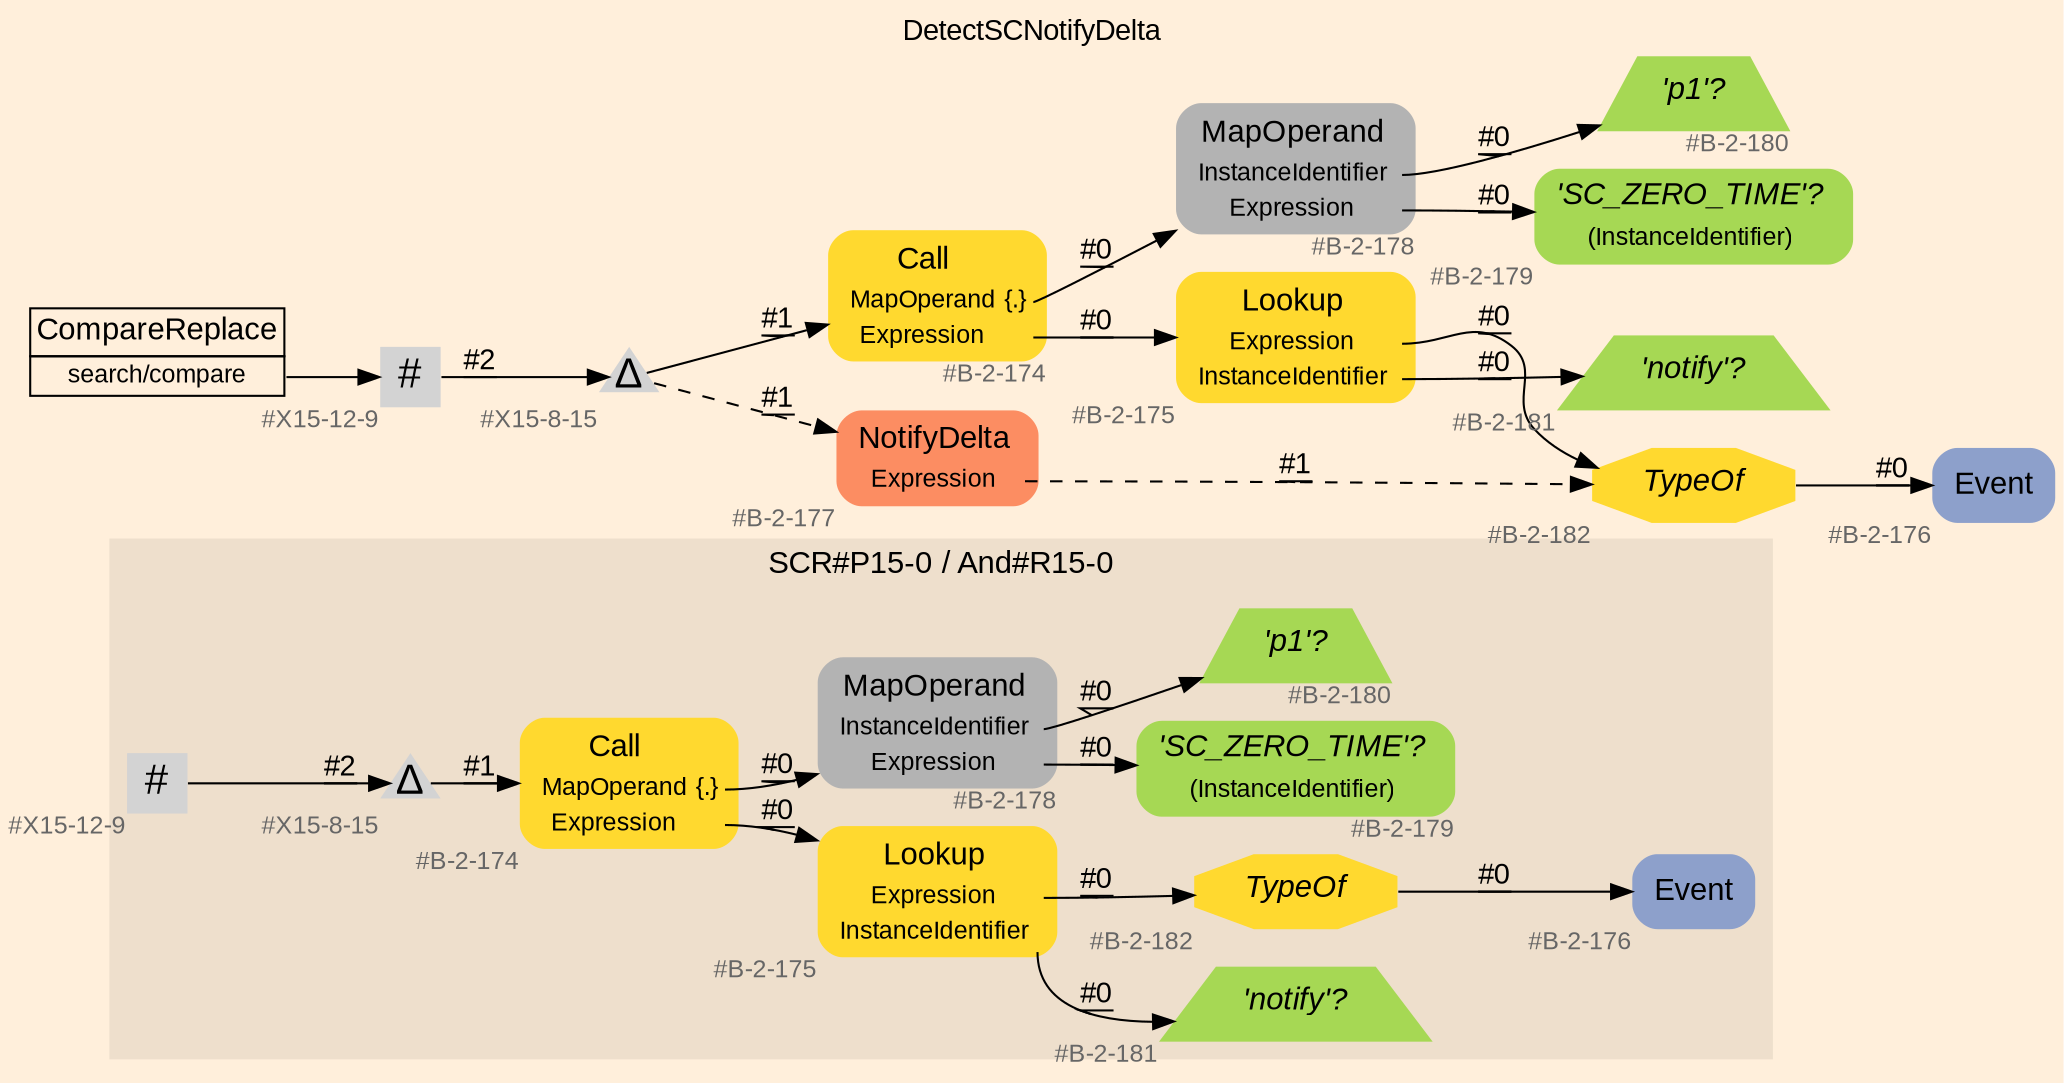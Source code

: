 digraph "DetectSCNotifyDelta" {
label = "DetectSCNotifyDelta"
labelloc = t
graph [
    rankdir = "LR"
    ranksep = 0.3
    bgcolor = antiquewhite1
    color = black
    fontcolor = black
    fontname = "Arial"
];
node [
    fontname = "Arial"
];
edge [
    fontname = "Arial"
];

// -------------------- figure And#R15-0 --------------------
// -------- region And#R15-0 ----------
subgraph "clusterAnd#R15-0" {
    label = "SCR#P15-0 / And#R15-0"
    style = "filled"
    color = antiquewhite2
    fontsize = "15"
    // -------- block And#R15-0/#B-2-180 ----------
    "And#R15-0/#B-2-180" [
        fillcolor = "/set28/5"
        xlabel = "#B-2-180"
        fontsize = "12"
        fontcolor = grey40
        shape = "trapezium"
        label = <<FONT COLOR="black" POINT-SIZE="15"><I>'p1'?</I></FONT>>
        style = "filled"
        penwidth = 0.0
    ];
    
    // -------- block And#R15-0/#B-2-181 ----------
    "And#R15-0/#B-2-181" [
        fillcolor = "/set28/5"
        xlabel = "#B-2-181"
        fontsize = "12"
        fontcolor = grey40
        shape = "trapezium"
        label = <<FONT COLOR="black" POINT-SIZE="15"><I>'notify'?</I></FONT>>
        style = "filled"
        penwidth = 0.0
    ];
    
    // -------- block And#R15-0/#B-2-178 ----------
    "And#R15-0/#B-2-178" [
        fillcolor = "/set28/8"
        xlabel = "#B-2-178"
        fontsize = "12"
        fontcolor = grey40
        shape = "plaintext"
        label = <<TABLE BORDER="0" CELLBORDER="0" CELLSPACING="0">
         <TR><TD><FONT COLOR="black" POINT-SIZE="15">MapOperand</FONT></TD></TR>
         <TR><TD><FONT COLOR="black" POINT-SIZE="12">InstanceIdentifier</FONT></TD><TD PORT="port0"></TD></TR>
         <TR><TD><FONT COLOR="black" POINT-SIZE="12">Expression</FONT></TD><TD PORT="port1"></TD></TR>
        </TABLE>>
        style = "rounded,filled"
    ];
    
    // -------- block And#R15-0/#B-2-174 ----------
    "And#R15-0/#B-2-174" [
        fillcolor = "/set28/6"
        xlabel = "#B-2-174"
        fontsize = "12"
        fontcolor = grey40
        shape = "plaintext"
        label = <<TABLE BORDER="0" CELLBORDER="0" CELLSPACING="0">
         <TR><TD><FONT COLOR="black" POINT-SIZE="15">Call</FONT></TD></TR>
         <TR><TD><FONT COLOR="black" POINT-SIZE="12">MapOperand</FONT></TD><TD PORT="port0"><FONT COLOR="black" POINT-SIZE="12">{.}</FONT></TD></TR>
         <TR><TD><FONT COLOR="black" POINT-SIZE="12">Expression</FONT></TD><TD PORT="port1"></TD></TR>
        </TABLE>>
        style = "rounded,filled"
    ];
    
    // -------- block And#R15-0/#B-2-182 ----------
    "And#R15-0/#B-2-182" [
        fillcolor = "/set28/6"
        xlabel = "#B-2-182"
        fontsize = "12"
        fontcolor = grey40
        shape = "octagon"
        label = <<FONT COLOR="black" POINT-SIZE="15"><I>TypeOf</I></FONT>>
        style = "filled"
        penwidth = 0.0
    ];
    
    // -------- block And#R15-0/#X15-12-9 ----------
    "And#R15-0/#X15-12-9" [
        xlabel = "#X15-12-9"
        fontsize = "12"
        fontcolor = grey40
        shape = "square"
        label = <<FONT COLOR="black" POINT-SIZE="20">#</FONT>>
        style = "filled"
        penwidth = 0.0
        fixedsize = true
        width = 0.4
        height = 0.4
    ];
    
    // -------- block And#R15-0/#X15-8-15 ----------
    "And#R15-0/#X15-8-15" [
        xlabel = "#X15-8-15"
        fontsize = "12"
        fontcolor = grey40
        shape = "triangle"
        label = <<FONT COLOR="black" POINT-SIZE="20">Δ</FONT>>
        style = "filled"
        penwidth = 0.0
        fixedsize = true
        width = 0.4
        height = 0.4
    ];
    
    // -------- block And#R15-0/#B-2-175 ----------
    "And#R15-0/#B-2-175" [
        fillcolor = "/set28/6"
        xlabel = "#B-2-175"
        fontsize = "12"
        fontcolor = grey40
        shape = "plaintext"
        label = <<TABLE BORDER="0" CELLBORDER="0" CELLSPACING="0">
         <TR><TD><FONT COLOR="black" POINT-SIZE="15">Lookup</FONT></TD></TR>
         <TR><TD><FONT COLOR="black" POINT-SIZE="12">Expression</FONT></TD><TD PORT="port0"></TD></TR>
         <TR><TD><FONT COLOR="black" POINT-SIZE="12">InstanceIdentifier</FONT></TD><TD PORT="port1"></TD></TR>
        </TABLE>>
        style = "rounded,filled"
    ];
    
    // -------- block And#R15-0/#B-2-176 ----------
    "And#R15-0/#B-2-176" [
        fillcolor = "/set28/3"
        xlabel = "#B-2-176"
        fontsize = "12"
        fontcolor = grey40
        shape = "plaintext"
        label = <<TABLE BORDER="0" CELLBORDER="0" CELLSPACING="0">
         <TR><TD><FONT COLOR="black" POINT-SIZE="15">Event</FONT></TD></TR>
        </TABLE>>
        style = "rounded,filled"
    ];
    
    // -------- block And#R15-0/#B-2-179 ----------
    "And#R15-0/#B-2-179" [
        fillcolor = "/set28/5"
        xlabel = "#B-2-179"
        fontsize = "12"
        fontcolor = grey40
        shape = "plaintext"
        label = <<TABLE BORDER="0" CELLBORDER="0" CELLSPACING="0">
         <TR><TD><FONT COLOR="black" POINT-SIZE="15"><I>'SC_ZERO_TIME'?</I></FONT></TD></TR>
         <TR><TD><FONT COLOR="black" POINT-SIZE="12">(InstanceIdentifier)</FONT></TD><TD PORT="port0"></TD></TR>
        </TABLE>>
        style = "rounded,filled"
    ];
    
}

"And#R15-0/#B-2-178":port0 -> "And#R15-0/#B-2-180" [
    label = "#0"
    decorate = true
    color = black
    fontcolor = black
];

"And#R15-0/#B-2-178":port1 -> "And#R15-0/#B-2-179" [
    label = "#0"
    decorate = true
    color = black
    fontcolor = black
];

"And#R15-0/#B-2-174":port0 -> "And#R15-0/#B-2-178" [
    label = "#0"
    decorate = true
    color = black
    fontcolor = black
];

"And#R15-0/#B-2-174":port1 -> "And#R15-0/#B-2-175" [
    label = "#0"
    decorate = true
    color = black
    fontcolor = black
];

"And#R15-0/#B-2-182" -> "And#R15-0/#B-2-176" [
    label = "#0"
    decorate = true
    color = black
    fontcolor = black
];

"And#R15-0/#X15-12-9" -> "And#R15-0/#X15-8-15" [
    label = "#2"
    decorate = true
    color = black
    fontcolor = black
];

"And#R15-0/#X15-8-15" -> "And#R15-0/#B-2-174" [
    label = "#1"
    decorate = true
    color = black
    fontcolor = black
];

"And#R15-0/#B-2-175":port0 -> "And#R15-0/#B-2-182" [
    label = "#0"
    decorate = true
    color = black
    fontcolor = black
];

"And#R15-0/#B-2-175":port1 -> "And#R15-0/#B-2-181" [
    label = "#0"
    decorate = true
    color = black
    fontcolor = black
];


// -------------------- transformation figure --------------------
// -------- block CR#X15-10-15 ----------
"CR#X15-10-15" [
    fillcolor = antiquewhite1
    fontsize = "12"
    fontcolor = grey40
    shape = "plaintext"
    label = <<TABLE BORDER="0" CELLBORDER="1" CELLSPACING="0">
     <TR><TD><FONT COLOR="black" POINT-SIZE="15">CompareReplace</FONT></TD></TR>
     <TR><TD PORT="port0"><FONT COLOR="black" POINT-SIZE="12">search/compare</FONT></TD></TR>
    </TABLE>>
    style = "filled"
    color = black
];

// -------- block #X15-12-9 ----------
"#X15-12-9" [
    xlabel = "#X15-12-9"
    fontsize = "12"
    fontcolor = grey40
    shape = "square"
    label = <<FONT COLOR="black" POINT-SIZE="20">#</FONT>>
    style = "filled"
    penwidth = 0.0
    fixedsize = true
    width = 0.4
    height = 0.4
];

// -------- block #X15-8-15 ----------
"#X15-8-15" [
    xlabel = "#X15-8-15"
    fontsize = "12"
    fontcolor = grey40
    shape = "triangle"
    label = <<FONT COLOR="black" POINT-SIZE="20">Δ</FONT>>
    style = "filled"
    penwidth = 0.0
    fixedsize = true
    width = 0.4
    height = 0.4
];

// -------- block #B-2-174 ----------
"#B-2-174" [
    fillcolor = "/set28/6"
    xlabel = "#B-2-174"
    fontsize = "12"
    fontcolor = grey40
    shape = "plaintext"
    label = <<TABLE BORDER="0" CELLBORDER="0" CELLSPACING="0">
     <TR><TD><FONT COLOR="black" POINT-SIZE="15">Call</FONT></TD></TR>
     <TR><TD><FONT COLOR="black" POINT-SIZE="12">MapOperand</FONT></TD><TD PORT="port0"><FONT COLOR="black" POINT-SIZE="12">{.}</FONT></TD></TR>
     <TR><TD><FONT COLOR="black" POINT-SIZE="12">Expression</FONT></TD><TD PORT="port1"></TD></TR>
    </TABLE>>
    style = "rounded,filled"
];

// -------- block #B-2-178 ----------
"#B-2-178" [
    fillcolor = "/set28/8"
    xlabel = "#B-2-178"
    fontsize = "12"
    fontcolor = grey40
    shape = "plaintext"
    label = <<TABLE BORDER="0" CELLBORDER="0" CELLSPACING="0">
     <TR><TD><FONT COLOR="black" POINT-SIZE="15">MapOperand</FONT></TD></TR>
     <TR><TD><FONT COLOR="black" POINT-SIZE="12">InstanceIdentifier</FONT></TD><TD PORT="port0"></TD></TR>
     <TR><TD><FONT COLOR="black" POINT-SIZE="12">Expression</FONT></TD><TD PORT="port1"></TD></TR>
    </TABLE>>
    style = "rounded,filled"
];

// -------- block #B-2-180 ----------
"#B-2-180" [
    fillcolor = "/set28/5"
    xlabel = "#B-2-180"
    fontsize = "12"
    fontcolor = grey40
    shape = "trapezium"
    label = <<FONT COLOR="black" POINT-SIZE="15"><I>'p1'?</I></FONT>>
    style = "filled"
    penwidth = 0.0
];

// -------- block #B-2-179 ----------
"#B-2-179" [
    fillcolor = "/set28/5"
    xlabel = "#B-2-179"
    fontsize = "12"
    fontcolor = grey40
    shape = "plaintext"
    label = <<TABLE BORDER="0" CELLBORDER="0" CELLSPACING="0">
     <TR><TD><FONT COLOR="black" POINT-SIZE="15"><I>'SC_ZERO_TIME'?</I></FONT></TD></TR>
     <TR><TD><FONT COLOR="black" POINT-SIZE="12">(InstanceIdentifier)</FONT></TD><TD PORT="port0"></TD></TR>
    </TABLE>>
    style = "rounded,filled"
];

// -------- block #B-2-175 ----------
"#B-2-175" [
    fillcolor = "/set28/6"
    xlabel = "#B-2-175"
    fontsize = "12"
    fontcolor = grey40
    shape = "plaintext"
    label = <<TABLE BORDER="0" CELLBORDER="0" CELLSPACING="0">
     <TR><TD><FONT COLOR="black" POINT-SIZE="15">Lookup</FONT></TD></TR>
     <TR><TD><FONT COLOR="black" POINT-SIZE="12">Expression</FONT></TD><TD PORT="port0"></TD></TR>
     <TR><TD><FONT COLOR="black" POINT-SIZE="12">InstanceIdentifier</FONT></TD><TD PORT="port1"></TD></TR>
    </TABLE>>
    style = "rounded,filled"
];

// -------- block #B-2-182 ----------
"#B-2-182" [
    fillcolor = "/set28/6"
    xlabel = "#B-2-182"
    fontsize = "12"
    fontcolor = grey40
    shape = "octagon"
    label = <<FONT COLOR="black" POINT-SIZE="15"><I>TypeOf</I></FONT>>
    style = "filled"
    penwidth = 0.0
];

// -------- block #B-2-176 ----------
"#B-2-176" [
    fillcolor = "/set28/3"
    xlabel = "#B-2-176"
    fontsize = "12"
    fontcolor = grey40
    shape = "plaintext"
    label = <<TABLE BORDER="0" CELLBORDER="0" CELLSPACING="0">
     <TR><TD><FONT COLOR="black" POINT-SIZE="15">Event</FONT></TD></TR>
    </TABLE>>
    style = "rounded,filled"
];

// -------- block #B-2-181 ----------
"#B-2-181" [
    fillcolor = "/set28/5"
    xlabel = "#B-2-181"
    fontsize = "12"
    fontcolor = grey40
    shape = "trapezium"
    label = <<FONT COLOR="black" POINT-SIZE="15"><I>'notify'?</I></FONT>>
    style = "filled"
    penwidth = 0.0
];

// -------- block #B-2-177 ----------
"#B-2-177" [
    fillcolor = "/set28/2"
    xlabel = "#B-2-177"
    fontsize = "12"
    fontcolor = grey40
    shape = "plaintext"
    label = <<TABLE BORDER="0" CELLBORDER="0" CELLSPACING="0">
     <TR><TD><FONT COLOR="black" POINT-SIZE="15">NotifyDelta</FONT></TD></TR>
     <TR><TD><FONT COLOR="black" POINT-SIZE="12">Expression</FONT></TD><TD PORT="port0"></TD></TR>
    </TABLE>>
    style = "rounded,filled"
];

"CR#X15-10-15":port0 -> "#X15-12-9" [
    label = ""
    decorate = true
    color = black
    fontcolor = black
];

"#X15-12-9" -> "#X15-8-15" [
    label = "#2"
    decorate = true
    color = black
    fontcolor = black
];

"#X15-8-15" -> "#B-2-174" [
    label = "#1"
    decorate = true
    color = black
    fontcolor = black
];

"#X15-8-15" -> "#B-2-177" [
    style="dashed"
    label = "#1"
    decorate = true
    color = black
    fontcolor = black
];

"#B-2-174":port0 -> "#B-2-178" [
    label = "#0"
    decorate = true
    color = black
    fontcolor = black
];

"#B-2-174":port1 -> "#B-2-175" [
    label = "#0"
    decorate = true
    color = black
    fontcolor = black
];

"#B-2-178":port0 -> "#B-2-180" [
    label = "#0"
    decorate = true
    color = black
    fontcolor = black
];

"#B-2-178":port1 -> "#B-2-179" [
    label = "#0"
    decorate = true
    color = black
    fontcolor = black
];

"#B-2-175":port0 -> "#B-2-182" [
    label = "#0"
    decorate = true
    color = black
    fontcolor = black
];

"#B-2-175":port1 -> "#B-2-181" [
    label = "#0"
    decorate = true
    color = black
    fontcolor = black
];

"#B-2-182" -> "#B-2-176" [
    label = "#0"
    decorate = true
    color = black
    fontcolor = black
];

"#B-2-177":port0 -> "#B-2-182" [
    style="dashed"
    label = "#1"
    decorate = true
    color = black
    fontcolor = black
];


}
